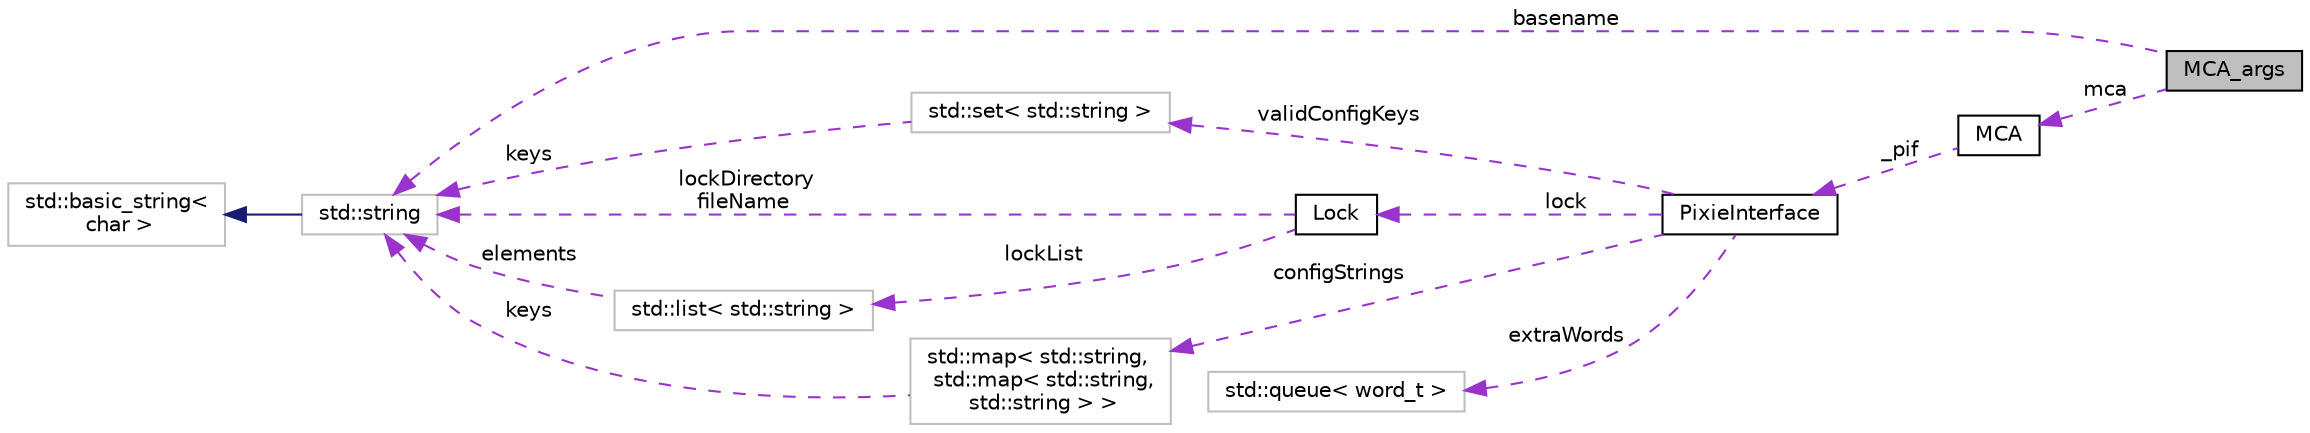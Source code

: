 digraph "MCA_args"
{
  edge [fontname="Helvetica",fontsize="10",labelfontname="Helvetica",labelfontsize="10"];
  node [fontname="Helvetica",fontsize="10",shape=record];
  rankdir="LR";
  Node1 [label="MCA_args",height=0.2,width=0.4,color="black", fillcolor="grey75", style="filled", fontcolor="black"];
  Node2 -> Node1 [dir="back",color="darkorchid3",fontsize="10",style="dashed",label=" mca" ,fontname="Helvetica"];
  Node2 [label="MCA",height=0.2,width=0.4,color="black", fillcolor="white", style="filled",URL="$d4/def/class_m_c_a.html",tooltip="Abstract MCA class. "];
  Node3 -> Node2 [dir="back",color="darkorchid3",fontsize="10",style="dashed",label=" _pif" ,fontname="Helvetica"];
  Node3 [label="PixieInterface",height=0.2,width=0.4,color="black", fillcolor="white", style="filled",URL="$d9/dc6/class_pixie_interface.html"];
  Node4 -> Node3 [dir="back",color="darkorchid3",fontsize="10",style="dashed",label=" validConfigKeys" ,fontname="Helvetica"];
  Node4 [label="std::set\< std::string \>",height=0.2,width=0.4,color="grey75", fillcolor="white", style="filled"];
  Node5 -> Node4 [dir="back",color="darkorchid3",fontsize="10",style="dashed",label=" keys" ,fontname="Helvetica"];
  Node5 [label="std::string",height=0.2,width=0.4,color="grey75", fillcolor="white", style="filled",tooltip="STL class. "];
  Node6 -> Node5 [dir="back",color="midnightblue",fontsize="10",style="solid",fontname="Helvetica"];
  Node6 [label="std::basic_string\<\l char \>",height=0.2,width=0.4,color="grey75", fillcolor="white", style="filled",tooltip="STL class. "];
  Node7 -> Node3 [dir="back",color="darkorchid3",fontsize="10",style="dashed",label=" lock" ,fontname="Helvetica"];
  Node7 [label="Lock",height=0.2,width=0.4,color="black", fillcolor="white", style="filled",URL="$db/d3b/class_lock.html"];
  Node5 -> Node7 [dir="back",color="darkorchid3",fontsize="10",style="dashed",label=" lockDirectory\nfileName" ,fontname="Helvetica"];
  Node8 -> Node7 [dir="back",color="darkorchid3",fontsize="10",style="dashed",label=" lockList" ,fontname="Helvetica"];
  Node8 [label="std::list\< std::string \>",height=0.2,width=0.4,color="grey75", fillcolor="white", style="filled"];
  Node5 -> Node8 [dir="back",color="darkorchid3",fontsize="10",style="dashed",label=" elements" ,fontname="Helvetica"];
  Node9 -> Node3 [dir="back",color="darkorchid3",fontsize="10",style="dashed",label=" extraWords" ,fontname="Helvetica"];
  Node9 [label="std::queue\< word_t \>",height=0.2,width=0.4,color="grey75", fillcolor="white", style="filled"];
  Node10 -> Node3 [dir="back",color="darkorchid3",fontsize="10",style="dashed",label=" configStrings" ,fontname="Helvetica"];
  Node10 [label="std::map\< std::string,\l std::map\< std::string,\l std::string \> \>",height=0.2,width=0.4,color="grey75", fillcolor="white", style="filled"];
  Node5 -> Node10 [dir="back",color="darkorchid3",fontsize="10",style="dashed",label=" keys" ,fontname="Helvetica"];
  Node5 -> Node1 [dir="back",color="darkorchid3",fontsize="10",style="dashed",label=" basename" ,fontname="Helvetica"];
}
